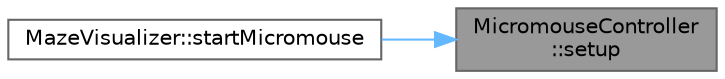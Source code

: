 digraph "MicromouseController::setup"
{
 // LATEX_PDF_SIZE
  bgcolor="transparent";
  edge [fontname=Helvetica,fontsize=10,labelfontname=Helvetica,labelfontsize=10];
  node [fontname=Helvetica,fontsize=10,shape=box,height=0.2,width=0.4];
  rankdir="RL";
  Node1 [id="Node000001",label="MicromouseController\l::setup",height=0.2,width=0.4,color="gray40", fillcolor="grey60", style="filled", fontcolor="black",tooltip=" "];
  Node1 -> Node2 [id="edge1_Node000001_Node000002",dir="back",color="steelblue1",style="solid",tooltip=" "];
  Node2 [id="Node000002",label="MazeVisualizer::startMicromouse",height=0.2,width=0.4,color="grey40", fillcolor="white", style="filled",URL="$class_maze_visualizer.html#a508a77d1f2a04f8760a44873f8357fe8",tooltip=" "];
}
